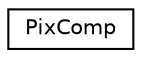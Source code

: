 digraph "Graphical Class Hierarchy"
{
 // LATEX_PDF_SIZE
  edge [fontname="Helvetica",fontsize="10",labelfontname="Helvetica",labelfontsize="10"];
  node [fontname="Helvetica",fontsize="10",shape=record];
  rankdir="LR";
  Node0 [label="PixComp",height=0.2,width=0.4,color="black", fillcolor="white", style="filled",URL="$struct_pix_comp.html",tooltip=" "];
}

